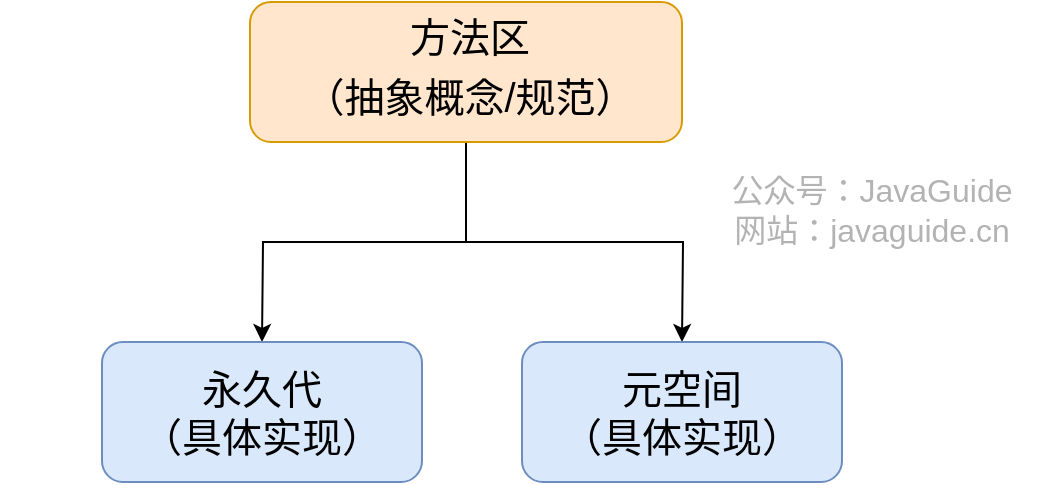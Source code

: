 <mxfile version="13.4.5" type="device"><diagram id="mDWWXMJm0z7qVffaok21" name="Page-1"><mxGraphModel dx="1106" dy="997" grid="1" gridSize="10" guides="1" tooltips="1" connect="1" arrows="1" fold="1" page="1" pageScale="1" pageWidth="827" pageHeight="1169" math="0" shadow="0"><root><mxCell id="0"/><mxCell id="1" parent="0"/><mxCell id="utjvcdwqwBw42kagQzS2-4" style="edgeStyle=orthogonalEdgeStyle;rounded=0;orthogonalLoop=1;jettySize=auto;html=1;sketch=0;" parent="1" source="utjvcdwqwBw42kagQzS2-3" edge="1"><mxGeometry relative="1" as="geometry"><mxPoint x="200" y="440" as="targetPoint"/></mxGeometry></mxCell><mxCell id="utjvcdwqwBw42kagQzS2-5" style="edgeStyle=orthogonalEdgeStyle;rounded=0;orthogonalLoop=1;jettySize=auto;html=1;sketch=0;" parent="1" source="utjvcdwqwBw42kagQzS2-3" edge="1"><mxGeometry relative="1" as="geometry"><mxPoint x="410" y="440" as="targetPoint"/></mxGeometry></mxCell><mxCell id="utjvcdwqwBw42kagQzS2-3" value="" style="rounded=1;whiteSpace=wrap;html=1;fillColor=#ffe6cc;strokeColor=#d79b00;sketch=0;" parent="1" vertex="1"><mxGeometry x="194" y="270" width="216" height="70" as="geometry"/></mxCell><mxCell id="utjvcdwqwBw42kagQzS2-1" value="&lt;font style=&quot;font-size: 20px&quot;&gt;方法区&lt;br&gt;（抽象概念/规范）&lt;/font&gt;" style="text;html=1;strokeColor=none;fillColor=none;align=center;verticalAlign=middle;whiteSpace=wrap;rounded=0;fontSize=25;sketch=0;" parent="1" vertex="1"><mxGeometry x="69" y="290" width="470" height="20" as="geometry"/></mxCell><mxCell id="utjvcdwqwBw42kagQzS2-6" value="&lt;span style=&quot;font-size: 20px&quot;&gt;永久代&lt;/span&gt;&lt;br style=&quot;font-size: 20px&quot;&gt;&lt;span style=&quot;font-size: 20px&quot;&gt;（具体实现）&lt;/span&gt;" style="rounded=1;whiteSpace=wrap;html=1;fillColor=#dae8fc;strokeColor=#6c8ebf;sketch=0;" parent="1" vertex="1"><mxGeometry x="120" y="440" width="160" height="70" as="geometry"/></mxCell><mxCell id="utjvcdwqwBw42kagQzS2-8" value="&lt;span style=&quot;font-size: 20px&quot;&gt;元空间&lt;/span&gt;&lt;br style=&quot;font-size: 20px&quot;&gt;&lt;span style=&quot;font-size: 20px&quot;&gt;（具体实现）&lt;/span&gt;" style="rounded=1;whiteSpace=wrap;html=1;fillColor=#dae8fc;strokeColor=#6c8ebf;sketch=0;" parent="1" vertex="1"><mxGeometry x="330" y="440" width="160" height="70" as="geometry"/></mxCell><mxCell id="ecg9jfGU1GyNBALA2asQ-1" value="公众号：JavaGuide&lt;br style=&quot;font-size: 16px;&quot;&gt;网站：javaguide.cn" style="text;html=1;strokeColor=none;fillColor=none;align=center;verticalAlign=middle;whiteSpace=wrap;rounded=0;labelBackgroundColor=none;fontSize=16;fontColor=#B3B3B3;rotation=0;sketch=0;shadow=0;" vertex="1" parent="1"><mxGeometry x="420" y="350" width="170" height="47.5" as="geometry"/></mxCell></root></mxGraphModel></diagram></mxfile>